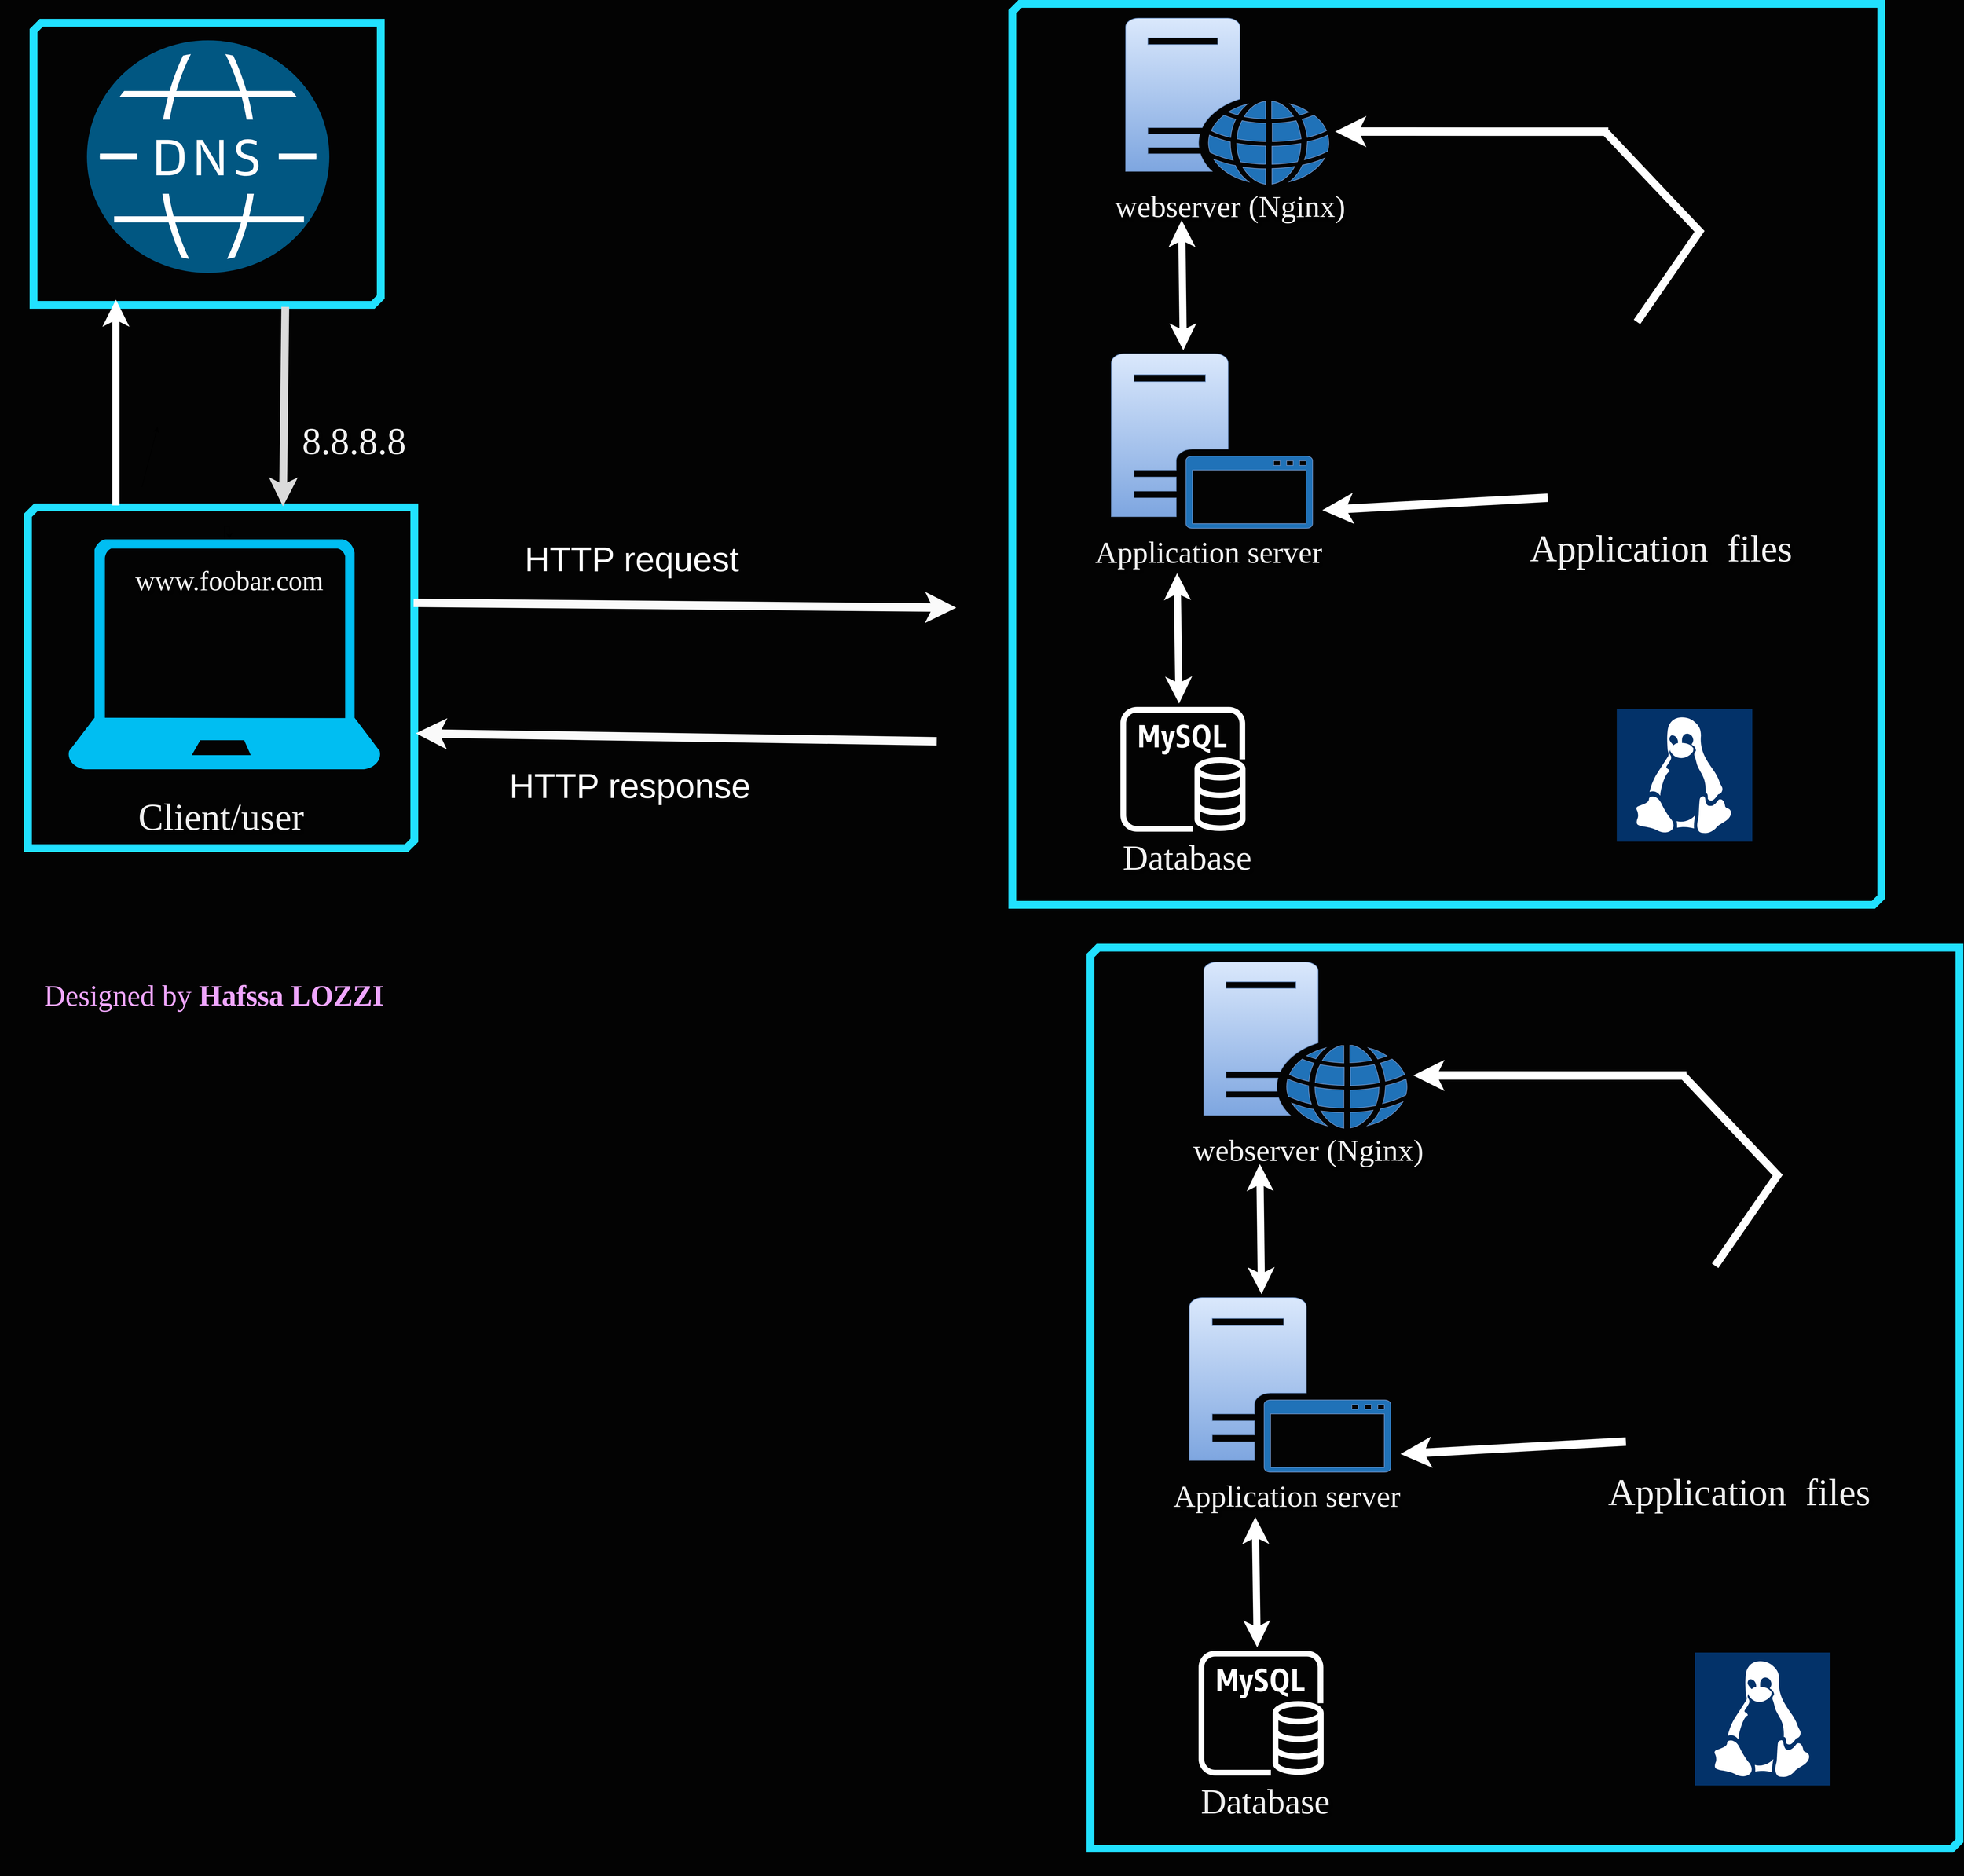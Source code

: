 <mxfile version="24.4.13" type="github">
  <diagram name="Page-1" id="Jh7kfL7YhIAKN7tZoJZo">
    <mxGraphModel dx="6950" dy="4520" grid="0" gridSize="10" guides="1" tooltips="1" connect="1" arrows="1" fold="1" page="1" pageScale="1" pageWidth="6000" pageHeight="4000" background="#030303" math="0" shadow="0">
      <root>
        <mxCell id="0" />
        <mxCell id="1" parent="0" />
        <mxCell id="ekbk7nr5uobHXBr4TiGC-4" value="" style="sketch=0;pointerEvents=1;shadow=0;dashed=0;html=1;labelPosition=center;verticalLabelPosition=bottom;verticalAlign=top;outlineConnect=0;align=center;shape=mxgraph.office.servers.web_server_blue;fillColor=#dae8fc;strokeColor=#6c8ebf;gradientColor=#7ea6e0;" vertex="1" parent="1">
          <mxGeometry x="1758" y="49" width="313" height="255" as="geometry" />
        </mxCell>
        <mxCell id="ekbk7nr5uobHXBr4TiGC-5" value="" style="sketch=0;pointerEvents=1;shadow=0;dashed=0;html=1;labelPosition=center;verticalLabelPosition=bottom;verticalAlign=top;outlineConnect=0;align=center;shape=mxgraph.office.servers.application_server_blue;fillColor=#dae8fc;strokeColor=#6c8ebf;gradientColor=#7ea6e0;" vertex="1" parent="1">
          <mxGeometry x="1736" y="564" width="309" height="268" as="geometry" />
        </mxCell>
        <mxCell id="ekbk7nr5uobHXBr4TiGC-6" value="" style="shape=image;html=1;verticalAlign=top;verticalLabelPosition=bottom;labelBackgroundColor=#ffffff;imageAspect=0;aspect=fixed;image=https://cdn1.iconfinder.com/data/icons/100-basic-for-user-interface/32/73-files-128.png" vertex="1" parent="1">
          <mxGeometry x="2396" y="529.16" width="292" height="292" as="geometry" />
        </mxCell>
        <mxCell id="ekbk7nr5uobHXBr4TiGC-8" value="" style="sketch=0;outlineConnect=0;dashed=0;verticalLabelPosition=bottom;verticalAlign=top;align=center;html=1;fontSize=12;fontStyle=0;aspect=fixed;pointerEvents=1;shape=mxgraph.aws4.rds_mysql_instance;" vertex="1" parent="1">
          <mxGeometry x="1750" y="1106" width="192" height="192" as="geometry" />
        </mxCell>
        <mxCell id="ekbk7nr5uobHXBr4TiGC-9" value="" style="sketch=0;pointerEvents=1;shadow=0;dashed=0;html=1;strokeColor=none;fillColor=#015782;labelPosition=center;verticalLabelPosition=bottom;verticalAlign=top;align=center;outlineConnect=0;shape=mxgraph.veeam2.dns;" vertex="1" parent="1">
          <mxGeometry x="163.5" y="83" width="372" height="357" as="geometry" />
        </mxCell>
        <mxCell id="ekbk7nr5uobHXBr4TiGC-10" value="" style="verticalLabelPosition=bottom;html=1;verticalAlign=top;align=center;strokeColor=none;fillColor=#00BEF2;shape=mxgraph.azure.laptop;pointerEvents=1;" vertex="1" parent="1">
          <mxGeometry x="134.5" y="849" width="480" height="353" as="geometry" />
        </mxCell>
        <mxCell id="ekbk7nr5uobHXBr4TiGC-11" value="" style="shadow=0;dashed=0;html=1;strokeColor=none;fillColor=#033269;labelPosition=center;verticalLabelPosition=bottom;verticalAlign=top;align=center;outlineConnect=0;shape=mxgraph.veeam.linux;" vertex="1" parent="1">
          <mxGeometry x="2512" y="1109" width="208" height="204" as="geometry" />
        </mxCell>
        <mxCell id="ekbk7nr5uobHXBr4TiGC-17" value="&lt;h2 style=&quot;&quot;&gt;&lt;span style=&quot;font-weight: 400; text-align: left;&quot;&gt;&lt;font style=&quot;font-size: 47px;&quot;&gt;webserver (Nginx)&lt;/font&gt;&lt;/span&gt;&lt;/h2&gt;" style="text;strokeColor=none;align=center;fillColor=none;html=1;verticalAlign=middle;rounded=0;fontFamily=Comic Sans MS;fontSize=58;fontColor=#F0F0F0;labelBorderColor=none;fontStyle=1;textShadow=1;whiteSpace=wrap;labelBackgroundColor=none;" vertex="1" parent="1">
          <mxGeometry x="1630" y="268" width="577" height="114" as="geometry" />
        </mxCell>
        <mxCell id="ekbk7nr5uobHXBr4TiGC-18" value="&lt;h2 style=&quot;text-align: left;&quot;&gt;&lt;span style=&quot;font-weight: 400;&quot;&gt;&lt;font style=&quot;font-size: 54px;&quot;&gt;Database&lt;/font&gt;&lt;/span&gt;&lt;/h2&gt;" style="text;strokeColor=none;align=center;fillColor=none;html=1;verticalAlign=middle;rounded=0;fontFamily=Comic Sans MS;fontSize=58;fontColor=#F0F0F0;labelBorderColor=none;fontStyle=1;textShadow=1;whiteSpace=wrap;labelBackgroundColor=none;" vertex="1" parent="1">
          <mxGeometry x="1569" y="1273" width="567" height="107" as="geometry" />
        </mxCell>
        <mxCell id="ekbk7nr5uobHXBr4TiGC-20" value="&lt;h2 style=&quot;text-align: left; font-size: 58px;&quot;&gt;&lt;span style=&quot;font-weight: 400;&quot;&gt;Client/user&lt;/span&gt;&lt;/h2&gt;" style="text;strokeColor=none;align=center;fillColor=none;html=1;verticalAlign=middle;rounded=0;fontFamily=Comic Sans MS;fontSize=58;fontColor=#F0F0F0;labelBorderColor=none;fontStyle=1;textShadow=1;whiteSpace=wrap;labelBackgroundColor=none;" vertex="1" parent="1">
          <mxGeometry x="81" y="1191" width="577" height="167" as="geometry" />
        </mxCell>
        <mxCell id="ekbk7nr5uobHXBr4TiGC-23" value="&lt;h2 style=&quot;text-align: left;&quot;&gt;&lt;span style=&quot;font-weight: 400;&quot;&gt;&lt;font style=&quot;font-size: 47px;&quot;&gt;Application server&lt;/font&gt;&lt;/span&gt;&lt;/h2&gt;" style="text;strokeColor=none;align=center;fillColor=none;html=1;verticalAlign=middle;rounded=0;fontFamily=Comic Sans MS;fontSize=58;fontColor=#F0F0F0;labelBorderColor=none;fontStyle=1;textShadow=1;whiteSpace=wrap;labelBackgroundColor=none;" vertex="1" parent="1">
          <mxGeometry x="1597" y="794" width="577" height="124" as="geometry" />
        </mxCell>
        <mxCell id="ekbk7nr5uobHXBr4TiGC-24" value="&lt;h2 style=&quot;text-align: left; font-size: 58px;&quot;&gt;&lt;span style=&quot;font-weight: 400;&quot;&gt;Application&amp;nbsp; files&lt;/span&gt;&lt;/h2&gt;" style="text;strokeColor=none;align=center;fillColor=none;html=1;verticalAlign=middle;rounded=0;fontFamily=Comic Sans MS;fontSize=58;fontColor=#F0F0F0;labelBorderColor=none;fontStyle=1;textShadow=1;whiteSpace=wrap;labelBackgroundColor=none;" vertex="1" parent="1">
          <mxGeometry x="2338" y="779" width="484" height="167" as="geometry" />
        </mxCell>
        <mxCell id="ekbk7nr5uobHXBr4TiGC-33" value="" style="verticalLabelPosition=bottom;verticalAlign=top;html=1;shape=mxgraph.basic.diag_snip_rect;dx=6;whiteSpace=wrap;dashed=0;sketch=0;strokeColor=#21E1FF;align=center;fontFamily=Helvetica;fontSize=12;fontColor=default;fillColor=none;strokeWidth=12;" vertex="1" parent="1">
          <mxGeometry x="81.5" y="56" width="533" height="433" as="geometry" />
        </mxCell>
        <mxCell id="ekbk7nr5uobHXBr4TiGC-36" value="" style="verticalLabelPosition=bottom;verticalAlign=top;html=1;shape=mxgraph.basic.diag_snip_rect;dx=6;whiteSpace=wrap;dashed=0;sketch=0;strokeColor=#21E1FF;align=center;fontFamily=Helvetica;fontSize=12;fontColor=default;fillColor=none;strokeWidth=12;" vertex="1" parent="1">
          <mxGeometry x="73" y="800" width="593" height="523" as="geometry" />
        </mxCell>
        <mxCell id="ekbk7nr5uobHXBr4TiGC-37" value="" style="verticalLabelPosition=bottom;verticalAlign=top;html=1;shape=mxgraph.basic.diag_snip_rect;dx=6;whiteSpace=wrap;dashed=0;sketch=0;strokeColor=#21E1FF;align=center;fontFamily=Helvetica;fontSize=12;fontColor=default;fillColor=none;strokeWidth=12;" vertex="1" parent="1">
          <mxGeometry x="1584" y="27" width="1334" height="1383" as="geometry" />
        </mxCell>
        <mxCell id="ekbk7nr5uobHXBr4TiGC-38" value="" style="edgeStyle=orthogonalEdgeStyle;rounded=0;orthogonalLoop=1;jettySize=auto;html=1;fontFamily=Helvetica;fontSize=12;fontColor=default;" edge="1" parent="1" source="ekbk7nr5uobHXBr4TiGC-10" target="ekbk7nr5uobHXBr4TiGC-25">
          <mxGeometry relative="1" as="geometry">
            <mxPoint x="615" y="1026" as="sourcePoint" />
            <mxPoint x="2005" y="367.0" as="targetPoint" />
          </mxGeometry>
        </mxCell>
        <mxCell id="ekbk7nr5uobHXBr4TiGC-25" value="&lt;h2 style=&quot;text-align: left;&quot;&gt;&lt;span style=&quot;font-weight: 400;&quot;&gt;&lt;font style=&quot;font-size: 42px;&quot;&gt;www.foobar.com&lt;/font&gt;&lt;/span&gt;&lt;/h2&gt;" style="text;strokeColor=none;align=center;fillColor=none;html=1;verticalAlign=middle;rounded=0;fontFamily=Comic Sans MS;fontSize=58;fontColor=#F0F0F0;labelBorderColor=none;fontStyle=1;textShadow=1;whiteSpace=wrap;labelBackgroundColor=none;" vertex="1" parent="1">
          <mxGeometry x="177" y="849" width="410" height="97" as="geometry" />
        </mxCell>
        <mxCell id="ekbk7nr5uobHXBr4TiGC-39" value="" style="endArrow=classic;html=1;rounded=0;fontFamily=Helvetica;fontSize=12;fontColor=default;exitX=0.295;exitY=-0.06;exitDx=0;exitDy=0;exitPerimeter=0;" edge="1" parent="1" source="ekbk7nr5uobHXBr4TiGC-36">
          <mxGeometry width="50" height="50" relative="1" as="geometry">
            <mxPoint x="1134" y="791" as="sourcePoint" />
            <mxPoint x="272" y="676" as="targetPoint" />
          </mxGeometry>
        </mxCell>
        <mxCell id="ekbk7nr5uobHXBr4TiGC-41" value="" style="endArrow=classic;html=1;rounded=0;fontFamily=Helvetica;fontSize=12;fontColor=default;strokeColor=#FFFFFF;strokeWidth=11;" edge="1" parent="1">
          <mxGeometry width="50" height="50" relative="1" as="geometry">
            <mxPoint x="208" y="797" as="sourcePoint" />
            <mxPoint x="208" y="481" as="targetPoint" />
          </mxGeometry>
        </mxCell>
        <mxCell id="ekbk7nr5uobHXBr4TiGC-42" value="" style="endArrow=classic;html=1;rounded=0;fontFamily=Helvetica;fontSize=12;fontColor=default;strokeColor=#DBDBDB;strokeWidth=12;entryX=0.66;entryY=-0.003;entryDx=0;entryDy=0;entryPerimeter=0;exitX=0.725;exitY=1.007;exitDx=0;exitDy=0;exitPerimeter=0;" edge="1" parent="1" source="ekbk7nr5uobHXBr4TiGC-33" target="ekbk7nr5uobHXBr4TiGC-36">
          <mxGeometry relative="1" as="geometry">
            <mxPoint x="592" y="798" as="sourcePoint" />
            <mxPoint x="692" y="798" as="targetPoint" />
            <Array as="points" />
          </mxGeometry>
        </mxCell>
        <mxCell id="ekbk7nr5uobHXBr4TiGC-43" value="" style="shape=message;html=1;outlineConnect=0;dashed=0;sketch=0;strokeColor=none;align=center;verticalAlign=top;fontFamily=Helvetica;fontSize=12;fontColor=default;fillColor=none;" vertex="1" parent="ekbk7nr5uobHXBr4TiGC-42">
          <mxGeometry width="20" height="14" relative="1" as="geometry">
            <mxPoint x="-10" y="-7" as="offset" />
          </mxGeometry>
        </mxCell>
        <mxCell id="ekbk7nr5uobHXBr4TiGC-49" value="&lt;h2 style=&quot;text-align: left; font-size: 58px;&quot;&gt;&lt;span style=&quot;font-weight: 400;&quot;&gt;8.8.8.8&lt;/span&gt;&lt;/h2&gt;" style="text;strokeColor=none;align=center;fillColor=none;html=1;verticalAlign=middle;rounded=0;fontFamily=Comic Sans MS;fontSize=58;fontColor=#F0F0F0;labelBorderColor=none;fontStyle=1;textShadow=1;whiteSpace=wrap;labelBackgroundColor=none;" vertex="1" parent="1">
          <mxGeometry x="420" y="614" width="307" height="167" as="geometry" />
        </mxCell>
        <mxCell id="ekbk7nr5uobHXBr4TiGC-50" style="edgeStyle=orthogonalEdgeStyle;rounded=0;orthogonalLoop=1;jettySize=auto;html=1;exitX=0.5;exitY=1;exitDx=0;exitDy=0;fontFamily=Helvetica;fontSize=12;fontColor=default;" edge="1" parent="1" source="ekbk7nr5uobHXBr4TiGC-17" target="ekbk7nr5uobHXBr4TiGC-17">
          <mxGeometry relative="1" as="geometry" />
        </mxCell>
        <mxCell id="ekbk7nr5uobHXBr4TiGC-52" value="" style="endArrow=classic;startArrow=classic;html=1;rounded=0;fontFamily=Helvetica;fontSize=12;fontColor=default;strokeColor=#FFFFFF;strokeWidth=11;exitX=0.207;exitY=0.006;exitDx=0;exitDy=0;exitPerimeter=0;" edge="1" parent="1">
          <mxGeometry width="50" height="50" relative="1" as="geometry">
            <mxPoint x="1846.555" y="558.8" as="sourcePoint" />
            <mxPoint x="1844" y="359" as="targetPoint" />
            <Array as="points" />
          </mxGeometry>
        </mxCell>
        <mxCell id="ekbk7nr5uobHXBr4TiGC-53" value="" style="endArrow=classic;startArrow=classic;html=1;rounded=0;fontFamily=Helvetica;fontSize=12;fontColor=default;strokeColor=#FFFFFF;strokeWidth=11;exitX=0.207;exitY=0.006;exitDx=0;exitDy=0;exitPerimeter=0;" edge="1" parent="1">
          <mxGeometry width="50" height="50" relative="1" as="geometry">
            <mxPoint x="1840" y="1101" as="sourcePoint" />
            <mxPoint x="1837" y="901" as="targetPoint" />
            <Array as="points" />
          </mxGeometry>
        </mxCell>
        <mxCell id="ekbk7nr5uobHXBr4TiGC-62" value="" style="endArrow=classic;html=1;rounded=0;fontFamily=Helvetica;fontSize=12;fontColor=default;strokeColor=#FFFFFF;strokeWidth=13;entryX=0.544;entryY=0.158;entryDx=0;entryDy=0;entryPerimeter=0;" edge="1" parent="1">
          <mxGeometry width="50" height="50" relative="1" as="geometry">
            <mxPoint x="2499" y="223.16" as="sourcePoint" />
            <mxPoint x="2079.52" y="223.0" as="targetPoint" />
          </mxGeometry>
        </mxCell>
        <mxCell id="ekbk7nr5uobHXBr4TiGC-63" value="" style="endArrow=none;html=1;rounded=0;fontFamily=Helvetica;fontSize=12;fontColor=default;strokeColor=#FFFFFF;strokeWidth=12;" edge="1" parent="1">
          <mxGeometry width="50" height="50" relative="1" as="geometry">
            <mxPoint x="2543" y="515.16" as="sourcePoint" />
            <mxPoint x="2495" y="224.16" as="targetPoint" />
            <Array as="points">
              <mxPoint x="2639" y="376.16" />
            </Array>
          </mxGeometry>
        </mxCell>
        <mxCell id="ekbk7nr5uobHXBr4TiGC-65" value="" style="endArrow=classic;html=1;rounded=0;fontFamily=Helvetica;fontSize=12;fontColor=default;strokeColor=#FFFFFF;strokeWidth=13;entryX=0.544;entryY=0.158;entryDx=0;entryDy=0;entryPerimeter=0;" edge="1" parent="1">
          <mxGeometry width="50" height="50" relative="1" as="geometry">
            <mxPoint x="2406" y="785.16" as="sourcePoint" />
            <mxPoint x="2060.0" y="804.16" as="targetPoint" />
          </mxGeometry>
        </mxCell>
        <mxCell id="ekbk7nr5uobHXBr4TiGC-67" value="" style="endArrow=classic;html=1;rounded=0;fontFamily=Helvetica;fontSize=12;fontColor=default;exitX=1.015;exitY=0.28;exitDx=0;exitDy=0;exitPerimeter=0;strokeColor=#FAFAFA;strokeWidth=13;" edge="1" parent="1">
          <mxGeometry width="50" height="50" relative="1" as="geometry">
            <mxPoint x="664.895" y="946.44" as="sourcePoint" />
            <mxPoint x="1498" y="954" as="targetPoint" />
            <Array as="points" />
          </mxGeometry>
        </mxCell>
        <mxCell id="ekbk7nr5uobHXBr4TiGC-68" value="" style="endArrow=classic;html=1;rounded=0;fontFamily=Helvetica;fontSize=12;fontColor=default;strokeColor=#FAFAFA;strokeWidth=13;entryX=1.004;entryY=0.663;entryDx=0;entryDy=0;entryPerimeter=0;" edge="1" parent="1" target="ekbk7nr5uobHXBr4TiGC-36">
          <mxGeometry width="50" height="50" relative="1" as="geometry">
            <mxPoint x="1468" y="1159" as="sourcePoint" />
            <mxPoint x="715" y="1149" as="targetPoint" />
            <Array as="points" />
          </mxGeometry>
        </mxCell>
        <mxCell id="ekbk7nr5uobHXBr4TiGC-70" value="&lt;font style=&quot;font-size: 53px;&quot; color=&quot;#ffffff&quot;&gt;HTTP request&lt;/font&gt;" style="text;strokeColor=none;align=center;fillColor=none;html=1;verticalAlign=middle;whiteSpace=wrap;rounded=0;fontFamily=Helvetica;fontSize=12;fontColor=default;" vertex="1" parent="1">
          <mxGeometry x="780" y="864" width="440" height="30" as="geometry" />
        </mxCell>
        <mxCell id="ekbk7nr5uobHXBr4TiGC-73" value="&lt;font style=&quot;font-size: 53px;&quot; color=&quot;#ffffff&quot;&gt;HTTP response&lt;/font&gt;" style="text;strokeColor=none;align=center;fillColor=none;html=1;verticalAlign=middle;whiteSpace=wrap;rounded=0;fontFamily=Helvetica;fontSize=12;fontColor=default;" vertex="1" parent="1">
          <mxGeometry x="777" y="1212" width="440" height="30" as="geometry" />
        </mxCell>
        <mxCell id="ekbk7nr5uobHXBr4TiGC-76" value="&lt;font color=&quot;#f0a6ff&quot; face=&quot;Comic Sans MS&quot;&gt;&lt;span style=&quot;font-size: 45px;&quot;&gt;Designed by &lt;b style=&quot;&quot;&gt;Hafssa LOZZI&lt;/b&gt;&lt;/span&gt;&lt;/font&gt;" style="text;strokeColor=none;align=center;fillColor=none;html=1;verticalAlign=middle;whiteSpace=wrap;rounded=0;fontFamily=Helvetica;fontSize=12;fontColor=default;" vertex="1" parent="1">
          <mxGeometry x="30" y="1532" width="657" height="33" as="geometry" />
        </mxCell>
        <mxCell id="ekbk7nr5uobHXBr4TiGC-77" style="edgeStyle=orthogonalEdgeStyle;rounded=0;orthogonalLoop=1;jettySize=auto;html=1;exitX=0.5;exitY=1;exitDx=0;exitDy=0;fontFamily=Helvetica;fontSize=12;fontColor=default;" edge="1" parent="1" source="ekbk7nr5uobHXBr4TiGC-18" target="ekbk7nr5uobHXBr4TiGC-18">
          <mxGeometry relative="1" as="geometry" />
        </mxCell>
        <mxCell id="ekbk7nr5uobHXBr4TiGC-78" value="" style="sketch=0;pointerEvents=1;shadow=0;dashed=0;html=1;labelPosition=center;verticalLabelPosition=bottom;verticalAlign=top;outlineConnect=0;align=center;shape=mxgraph.office.servers.web_server_blue;fillColor=#dae8fc;strokeColor=#6c8ebf;gradientColor=#7ea6e0;" vertex="1" parent="1">
          <mxGeometry x="1878" y="1498" width="313" height="255" as="geometry" />
        </mxCell>
        <mxCell id="ekbk7nr5uobHXBr4TiGC-79" value="" style="sketch=0;pointerEvents=1;shadow=0;dashed=0;html=1;labelPosition=center;verticalLabelPosition=bottom;verticalAlign=top;outlineConnect=0;align=center;shape=mxgraph.office.servers.application_server_blue;fillColor=#dae8fc;strokeColor=#6c8ebf;gradientColor=#7ea6e0;" vertex="1" parent="1">
          <mxGeometry x="1856" y="2013" width="309" height="268" as="geometry" />
        </mxCell>
        <mxCell id="ekbk7nr5uobHXBr4TiGC-80" value="" style="shape=image;html=1;verticalAlign=top;verticalLabelPosition=bottom;labelBackgroundColor=#ffffff;imageAspect=0;aspect=fixed;image=https://cdn1.iconfinder.com/data/icons/100-basic-for-user-interface/32/73-files-128.png" vertex="1" parent="1">
          <mxGeometry x="2516" y="1978.16" width="292" height="292" as="geometry" />
        </mxCell>
        <mxCell id="ekbk7nr5uobHXBr4TiGC-81" value="" style="sketch=0;outlineConnect=0;dashed=0;verticalLabelPosition=bottom;verticalAlign=top;align=center;html=1;fontSize=12;fontStyle=0;aspect=fixed;pointerEvents=1;shape=mxgraph.aws4.rds_mysql_instance;" vertex="1" parent="1">
          <mxGeometry x="1870" y="2555" width="192" height="192" as="geometry" />
        </mxCell>
        <mxCell id="ekbk7nr5uobHXBr4TiGC-82" value="" style="shadow=0;dashed=0;html=1;strokeColor=none;fillColor=#033269;labelPosition=center;verticalLabelPosition=bottom;verticalAlign=top;align=center;outlineConnect=0;shape=mxgraph.veeam.linux;" vertex="1" parent="1">
          <mxGeometry x="2632" y="2558" width="208" height="204" as="geometry" />
        </mxCell>
        <mxCell id="ekbk7nr5uobHXBr4TiGC-83" value="&lt;h2 style=&quot;&quot;&gt;&lt;span style=&quot;font-weight: 400; text-align: left;&quot;&gt;&lt;font style=&quot;font-size: 47px;&quot;&gt;webserver (Nginx)&lt;/font&gt;&lt;/span&gt;&lt;/h2&gt;" style="text;strokeColor=none;align=center;fillColor=none;html=1;verticalAlign=middle;rounded=0;fontFamily=Comic Sans MS;fontSize=58;fontColor=#F0F0F0;labelBorderColor=none;fontStyle=1;textShadow=1;whiteSpace=wrap;labelBackgroundColor=none;" vertex="1" parent="1">
          <mxGeometry x="1750" y="1717" width="577" height="114" as="geometry" />
        </mxCell>
        <mxCell id="ekbk7nr5uobHXBr4TiGC-84" value="&lt;h2 style=&quot;text-align: left;&quot;&gt;&lt;span style=&quot;font-weight: 400;&quot;&gt;&lt;font style=&quot;font-size: 54px;&quot;&gt;Database&lt;/font&gt;&lt;/span&gt;&lt;/h2&gt;" style="text;strokeColor=none;align=center;fillColor=none;html=1;verticalAlign=middle;rounded=0;fontFamily=Comic Sans MS;fontSize=58;fontColor=#F0F0F0;labelBorderColor=none;fontStyle=1;textShadow=1;whiteSpace=wrap;labelBackgroundColor=none;" vertex="1" parent="1">
          <mxGeometry x="1689" y="2722" width="567" height="107" as="geometry" />
        </mxCell>
        <mxCell id="ekbk7nr5uobHXBr4TiGC-85" value="&lt;h2 style=&quot;text-align: left;&quot;&gt;&lt;span style=&quot;font-weight: 400;&quot;&gt;&lt;font style=&quot;font-size: 47px;&quot;&gt;Application server&lt;/font&gt;&lt;/span&gt;&lt;/h2&gt;" style="text;strokeColor=none;align=center;fillColor=none;html=1;verticalAlign=middle;rounded=0;fontFamily=Comic Sans MS;fontSize=58;fontColor=#F0F0F0;labelBorderColor=none;fontStyle=1;textShadow=1;whiteSpace=wrap;labelBackgroundColor=none;" vertex="1" parent="1">
          <mxGeometry x="1717" y="2243" width="577" height="124" as="geometry" />
        </mxCell>
        <mxCell id="ekbk7nr5uobHXBr4TiGC-86" value="&lt;h2 style=&quot;text-align: left; font-size: 58px;&quot;&gt;&lt;span style=&quot;font-weight: 400;&quot;&gt;Application&amp;nbsp; files&lt;/span&gt;&lt;/h2&gt;" style="text;strokeColor=none;align=center;fillColor=none;html=1;verticalAlign=middle;rounded=0;fontFamily=Comic Sans MS;fontSize=58;fontColor=#F0F0F0;labelBorderColor=none;fontStyle=1;textShadow=1;whiteSpace=wrap;labelBackgroundColor=none;" vertex="1" parent="1">
          <mxGeometry x="2458" y="2228" width="484" height="167" as="geometry" />
        </mxCell>
        <mxCell id="ekbk7nr5uobHXBr4TiGC-87" value="" style="verticalLabelPosition=bottom;verticalAlign=top;html=1;shape=mxgraph.basic.diag_snip_rect;dx=6;whiteSpace=wrap;dashed=0;sketch=0;strokeColor=#21E1FF;align=center;fontFamily=Helvetica;fontSize=12;fontColor=default;fillColor=none;strokeWidth=12;" vertex="1" parent="1">
          <mxGeometry x="1704" y="1476" width="1334" height="1383" as="geometry" />
        </mxCell>
        <mxCell id="ekbk7nr5uobHXBr4TiGC-88" style="edgeStyle=orthogonalEdgeStyle;rounded=0;orthogonalLoop=1;jettySize=auto;html=1;exitX=0.5;exitY=1;exitDx=0;exitDy=0;fontFamily=Helvetica;fontSize=12;fontColor=default;" edge="1" source="ekbk7nr5uobHXBr4TiGC-83" target="ekbk7nr5uobHXBr4TiGC-83" parent="1">
          <mxGeometry relative="1" as="geometry" />
        </mxCell>
        <mxCell id="ekbk7nr5uobHXBr4TiGC-89" value="" style="endArrow=classic;startArrow=classic;html=1;rounded=0;fontFamily=Helvetica;fontSize=12;fontColor=default;strokeColor=#FFFFFF;strokeWidth=11;exitX=0.207;exitY=0.006;exitDx=0;exitDy=0;exitPerimeter=0;" edge="1" parent="1">
          <mxGeometry width="50" height="50" relative="1" as="geometry">
            <mxPoint x="1966.555" y="2007.8" as="sourcePoint" />
            <mxPoint x="1964" y="1808" as="targetPoint" />
            <Array as="points" />
          </mxGeometry>
        </mxCell>
        <mxCell id="ekbk7nr5uobHXBr4TiGC-90" value="" style="endArrow=classic;startArrow=classic;html=1;rounded=0;fontFamily=Helvetica;fontSize=12;fontColor=default;strokeColor=#FFFFFF;strokeWidth=11;exitX=0.207;exitY=0.006;exitDx=0;exitDy=0;exitPerimeter=0;" edge="1" parent="1">
          <mxGeometry width="50" height="50" relative="1" as="geometry">
            <mxPoint x="1960" y="2550" as="sourcePoint" />
            <mxPoint x="1957" y="2350" as="targetPoint" />
            <Array as="points" />
          </mxGeometry>
        </mxCell>
        <mxCell id="ekbk7nr5uobHXBr4TiGC-91" value="" style="endArrow=classic;html=1;rounded=0;fontFamily=Helvetica;fontSize=12;fontColor=default;strokeColor=#FFFFFF;strokeWidth=13;entryX=0.544;entryY=0.158;entryDx=0;entryDy=0;entryPerimeter=0;" edge="1" parent="1">
          <mxGeometry width="50" height="50" relative="1" as="geometry">
            <mxPoint x="2619" y="1672.16" as="sourcePoint" />
            <mxPoint x="2199.52" y="1672.0" as="targetPoint" />
          </mxGeometry>
        </mxCell>
        <mxCell id="ekbk7nr5uobHXBr4TiGC-92" value="" style="endArrow=none;html=1;rounded=0;fontFamily=Helvetica;fontSize=12;fontColor=default;strokeColor=#FFFFFF;strokeWidth=12;" edge="1" parent="1">
          <mxGeometry width="50" height="50" relative="1" as="geometry">
            <mxPoint x="2663" y="1964.16" as="sourcePoint" />
            <mxPoint x="2615" y="1673.16" as="targetPoint" />
            <Array as="points">
              <mxPoint x="2759" y="1825.16" />
            </Array>
          </mxGeometry>
        </mxCell>
        <mxCell id="ekbk7nr5uobHXBr4TiGC-93" value="" style="endArrow=classic;html=1;rounded=0;fontFamily=Helvetica;fontSize=12;fontColor=default;strokeColor=#FFFFFF;strokeWidth=13;entryX=0.544;entryY=0.158;entryDx=0;entryDy=0;entryPerimeter=0;" edge="1" parent="1">
          <mxGeometry width="50" height="50" relative="1" as="geometry">
            <mxPoint x="2526" y="2234.16" as="sourcePoint" />
            <mxPoint x="2180.0" y="2253.16" as="targetPoint" />
          </mxGeometry>
        </mxCell>
        <mxCell id="ekbk7nr5uobHXBr4TiGC-94" style="edgeStyle=orthogonalEdgeStyle;rounded=0;orthogonalLoop=1;jettySize=auto;html=1;exitX=0.5;exitY=1;exitDx=0;exitDy=0;fontFamily=Helvetica;fontSize=12;fontColor=default;" edge="1" source="ekbk7nr5uobHXBr4TiGC-84" target="ekbk7nr5uobHXBr4TiGC-84" parent="1">
          <mxGeometry relative="1" as="geometry" />
        </mxCell>
      </root>
    </mxGraphModel>
  </diagram>
</mxfile>
